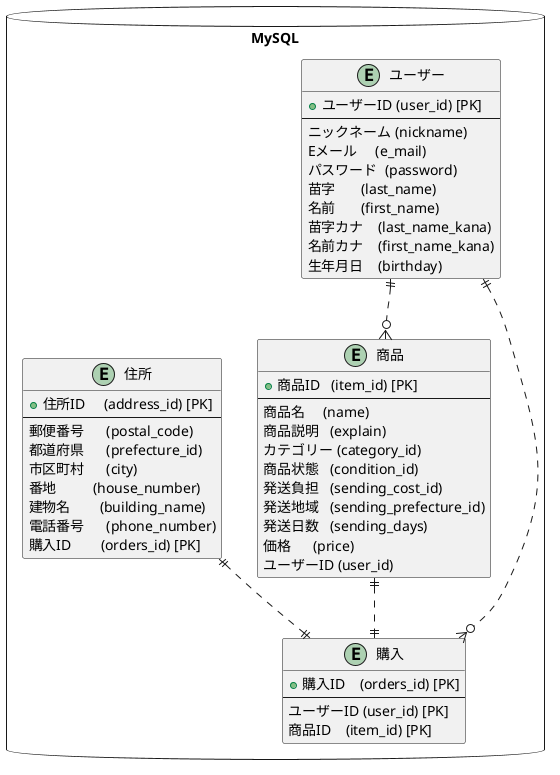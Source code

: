 @startuml EntityRelationship

package "MySQL" as target_system <<Database>> {

    ' ユーザーテーブル
    entity "ユーザー" as users {
        + ユーザーID (user_id) [PK]
        --
        ニックネーム (nickname)
        Eメール     (e_mail)
        パスワード  (password)
        苗字       (last_name)
        名前       (first_name)
        苗字カナ    (last_name_kana)
        名前カナ    (first_name_kana)
        生年月日    (birthday)
       }

    ' 商品テーブル
    entity "商品" as items {
        + 商品ID   (item_id) [PK]
        --
        商品名     (name)
        商品説明   (explain)
        カテゴリー (category_id)
        商品状態   (condition_id)
        発送負担   (sending_cost_id)
        発送地域   (sending_prefecture_id)
        発送日数   (sending_days)
        価格      (price)
        ユーザーID (user_id)
       }
    ' 住所テーブル
    entity "住所" as addresses {
        + 住所ID     (address_id) [PK]
        --
        郵便番号      (postal_code)
        都道府県      (prefecture_id)  
        市区町村      (city)        
        番地          (house_number)
        建物名        (building_name)
        電話番号      (phone_number)
        購入ID        (orders_id) [PK]
       }

    ' 購入テーブル
    entity "購入" as orders {
        + 購入ID    (orders_id) [PK]
        --
          ユーザーID (user_id) [PK]
          商品ID    (item_id) [PK]
    }

    users ||..o{ items
    users ||..o{ orders
    items ||..|| orders
    addresses ||..|| orders
}



@enduml


